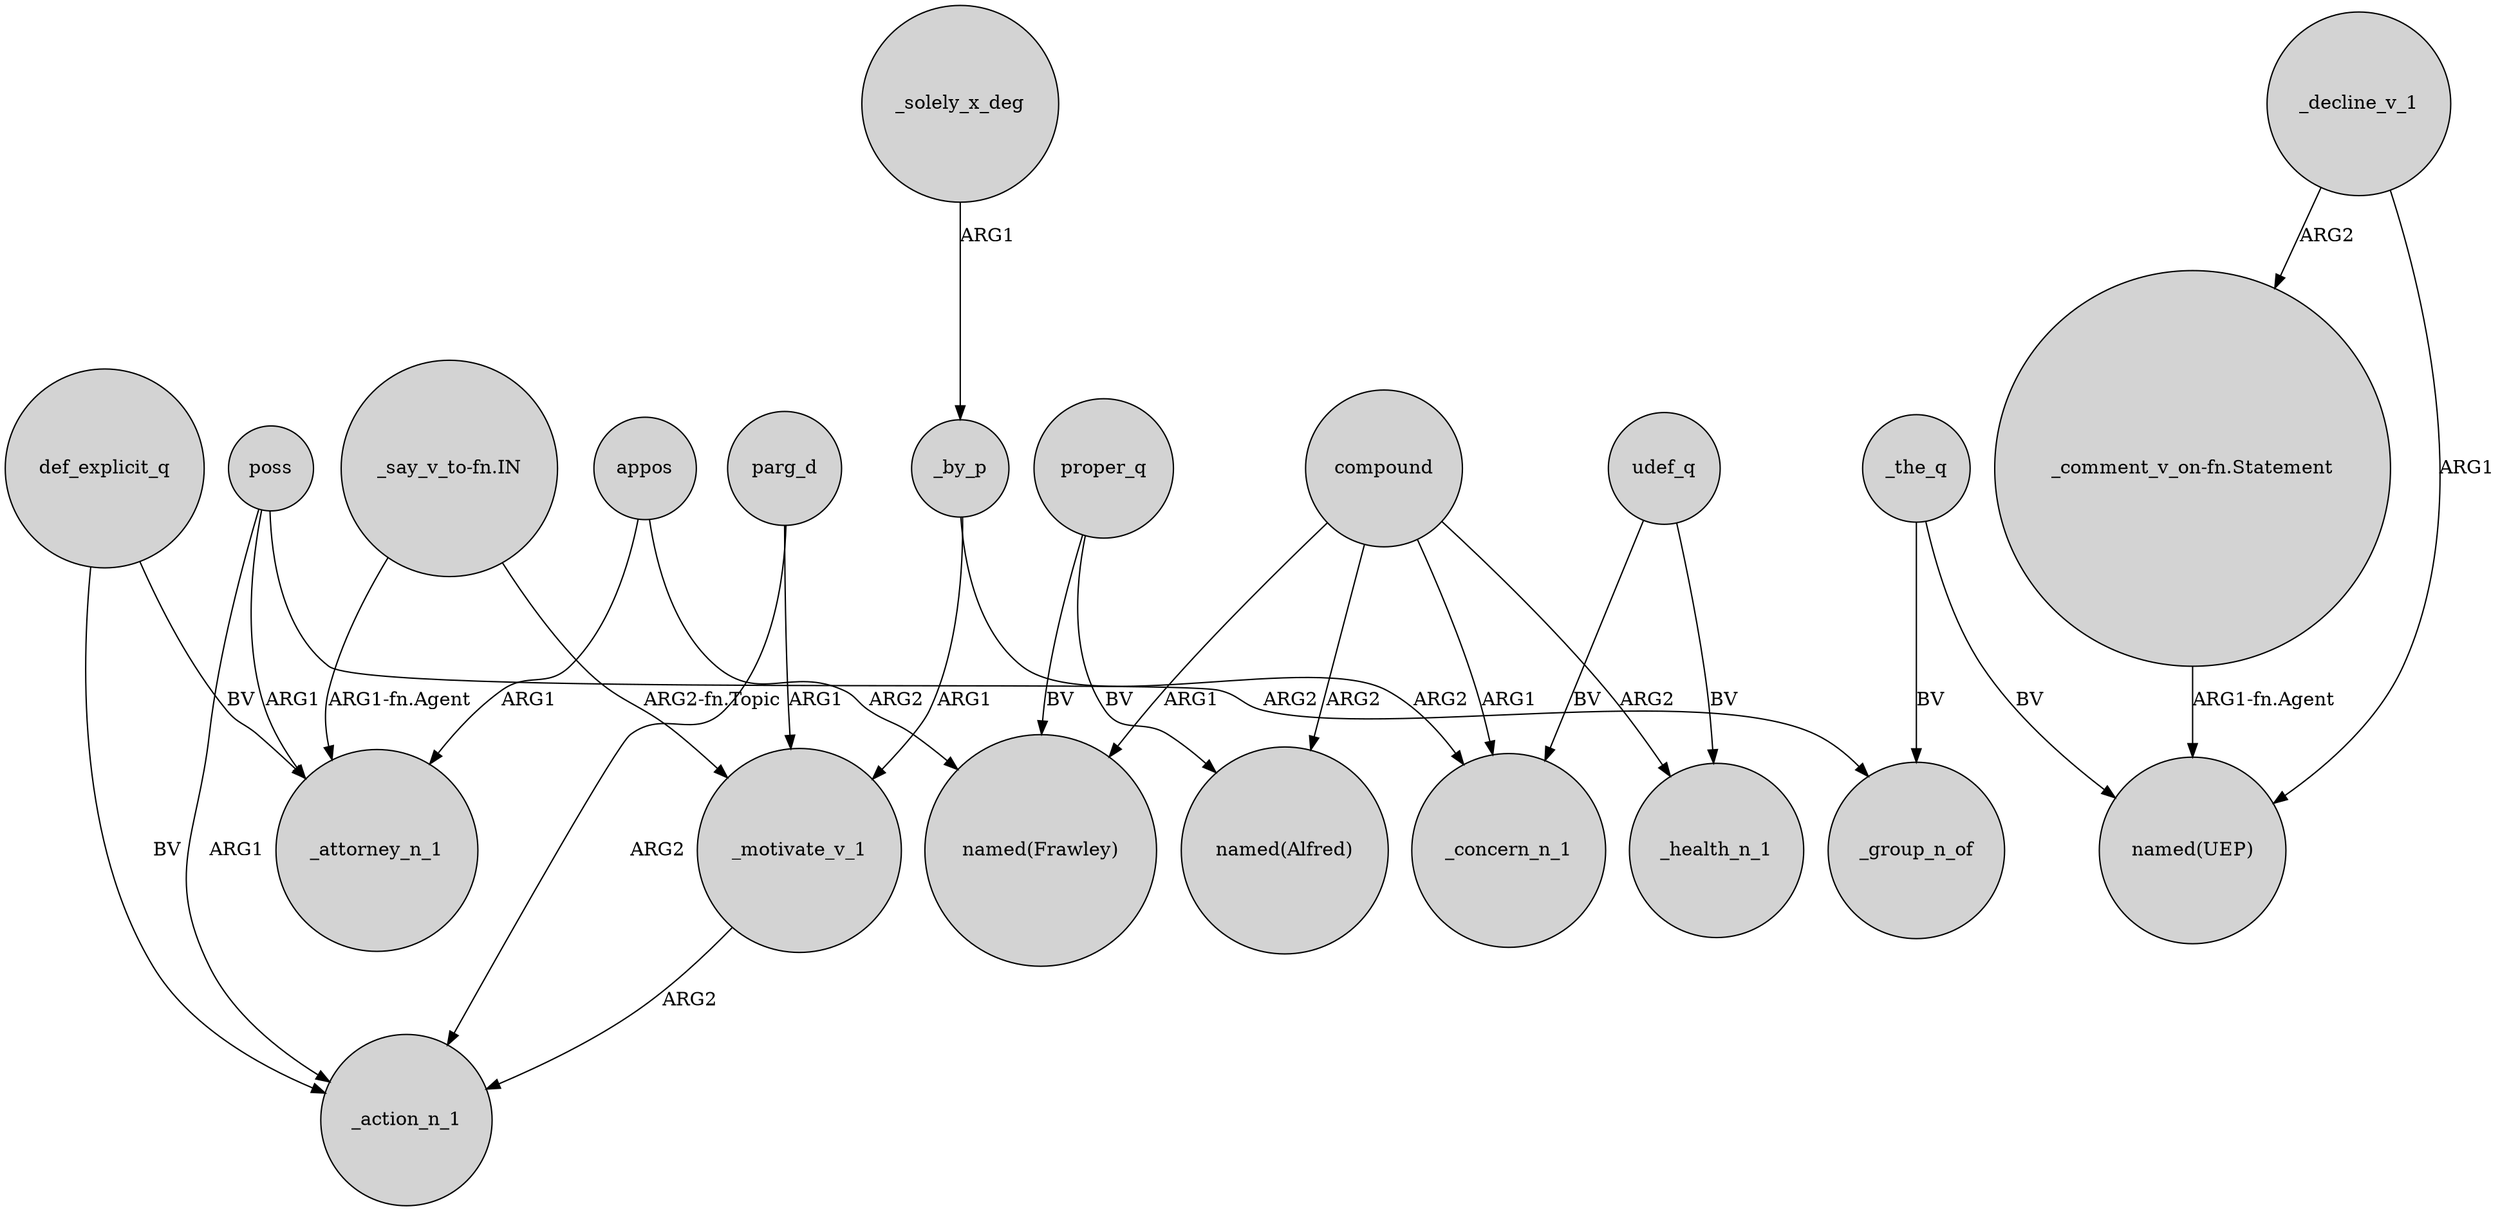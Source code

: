 digraph {
	node [shape=circle style=filled]
	poss -> _attorney_n_1 [label=ARG1]
	def_explicit_q -> _attorney_n_1 [label=BV]
	_the_q -> "named(UEP)" [label=BV]
	"_say_v_to-fn.IN" -> _motivate_v_1 [label="ARG2-fn.Topic"]
	parg_d -> _action_n_1 [label=ARG2]
	proper_q -> "named(Alfred)" [label=BV]
	"_comment_v_on-fn.Statement" -> "named(UEP)" [label="ARG1-fn.Agent"]
	parg_d -> _motivate_v_1 [label=ARG1]
	proper_q -> "named(Frawley)" [label=BV]
	_by_p -> _concern_n_1 [label=ARG2]
	_the_q -> _group_n_of [label=BV]
	def_explicit_q -> _action_n_1 [label=BV]
	_motivate_v_1 -> _action_n_1 [label=ARG2]
	_solely_x_deg -> _by_p [label=ARG1]
	_decline_v_1 -> "_comment_v_on-fn.Statement" [label=ARG2]
	compound -> "named(Alfred)" [label=ARG2]
	compound -> _health_n_1 [label=ARG2]
	poss -> _group_n_of [label=ARG2]
	poss -> _action_n_1 [label=ARG1]
	udef_q -> _concern_n_1 [label=BV]
	udef_q -> _health_n_1 [label=BV]
	compound -> "named(Frawley)" [label=ARG1]
	_by_p -> _motivate_v_1 [label=ARG1]
	appos -> "named(Frawley)" [label=ARG2]
	appos -> _attorney_n_1 [label=ARG1]
	compound -> _concern_n_1 [label=ARG1]
	_decline_v_1 -> "named(UEP)" [label=ARG1]
	"_say_v_to-fn.IN" -> _attorney_n_1 [label="ARG1-fn.Agent"]
}

